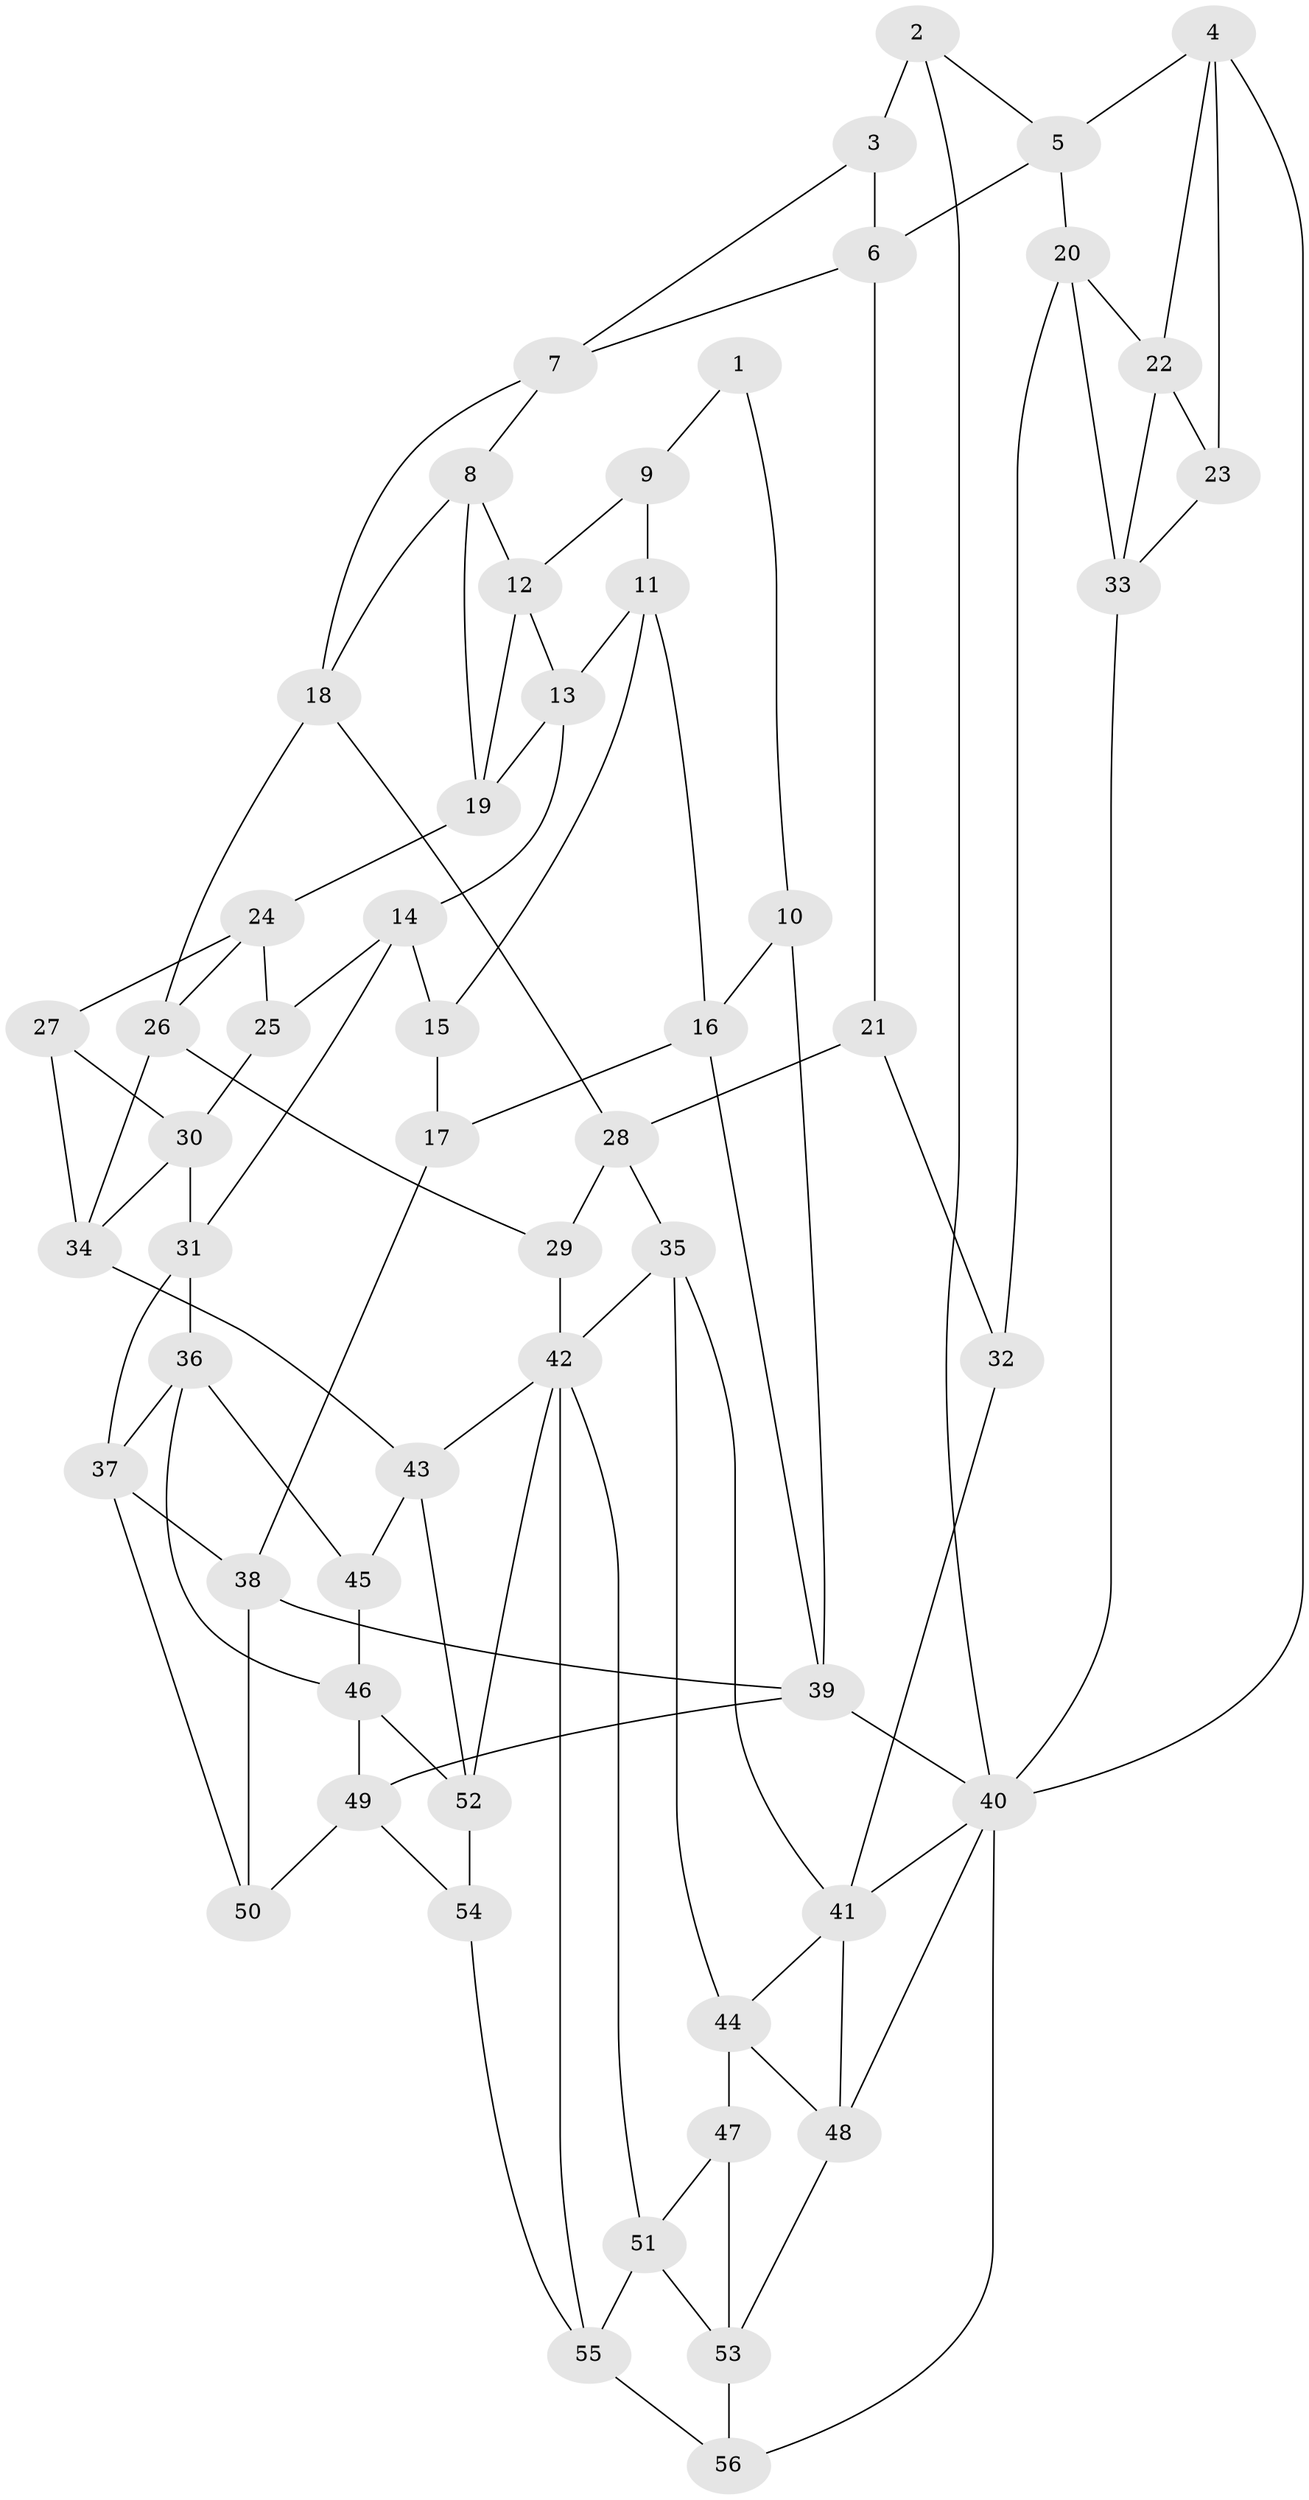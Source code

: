 // original degree distribution, {3: 0.026785714285714284, 4: 0.21428571428571427, 6: 0.21428571428571427, 5: 0.5446428571428571}
// Generated by graph-tools (version 1.1) at 2025/27/03/09/25 03:27:13]
// undirected, 56 vertices, 106 edges
graph export_dot {
graph [start="1"]
  node [color=gray90,style=filled];
  1;
  2;
  3;
  4;
  5;
  6;
  7;
  8;
  9;
  10;
  11;
  12;
  13;
  14;
  15;
  16;
  17;
  18;
  19;
  20;
  21;
  22;
  23;
  24;
  25;
  26;
  27;
  28;
  29;
  30;
  31;
  32;
  33;
  34;
  35;
  36;
  37;
  38;
  39;
  40;
  41;
  42;
  43;
  44;
  45;
  46;
  47;
  48;
  49;
  50;
  51;
  52;
  53;
  54;
  55;
  56;
  1 -- 9 [weight=1.0];
  1 -- 10 [weight=1.0];
  2 -- 3 [weight=2.0];
  2 -- 5 [weight=1.0];
  2 -- 40 [weight=1.0];
  3 -- 6 [weight=1.0];
  3 -- 7 [weight=1.0];
  4 -- 5 [weight=1.0];
  4 -- 22 [weight=1.0];
  4 -- 23 [weight=1.0];
  4 -- 40 [weight=1.0];
  5 -- 6 [weight=1.0];
  5 -- 20 [weight=1.0];
  6 -- 7 [weight=1.0];
  6 -- 21 [weight=1.0];
  7 -- 8 [weight=1.0];
  7 -- 18 [weight=1.0];
  8 -- 12 [weight=1.0];
  8 -- 18 [weight=1.0];
  8 -- 19 [weight=1.0];
  9 -- 11 [weight=1.0];
  9 -- 12 [weight=1.0];
  10 -- 16 [weight=1.0];
  10 -- 39 [weight=1.0];
  11 -- 13 [weight=1.0];
  11 -- 15 [weight=1.0];
  11 -- 16 [weight=1.0];
  12 -- 13 [weight=1.0];
  12 -- 19 [weight=1.0];
  13 -- 14 [weight=1.0];
  13 -- 19 [weight=1.0];
  14 -- 15 [weight=1.0];
  14 -- 25 [weight=1.0];
  14 -- 31 [weight=1.0];
  15 -- 17 [weight=2.0];
  16 -- 17 [weight=1.0];
  16 -- 39 [weight=1.0];
  17 -- 38 [weight=1.0];
  18 -- 26 [weight=1.0];
  18 -- 28 [weight=1.0];
  19 -- 24 [weight=1.0];
  20 -- 22 [weight=1.0];
  20 -- 32 [weight=1.0];
  20 -- 33 [weight=1.0];
  21 -- 28 [weight=1.0];
  21 -- 32 [weight=1.0];
  22 -- 23 [weight=1.0];
  22 -- 33 [weight=1.0];
  23 -- 33 [weight=1.0];
  24 -- 25 [weight=1.0];
  24 -- 26 [weight=1.0];
  24 -- 27 [weight=1.0];
  25 -- 30 [weight=1.0];
  26 -- 29 [weight=1.0];
  26 -- 34 [weight=1.0];
  27 -- 30 [weight=1.0];
  27 -- 34 [weight=1.0];
  28 -- 29 [weight=1.0];
  28 -- 35 [weight=1.0];
  29 -- 42 [weight=1.0];
  30 -- 31 [weight=1.0];
  30 -- 34 [weight=1.0];
  31 -- 36 [weight=1.0];
  31 -- 37 [weight=1.0];
  32 -- 41 [weight=2.0];
  33 -- 40 [weight=1.0];
  34 -- 43 [weight=1.0];
  35 -- 41 [weight=1.0];
  35 -- 42 [weight=1.0];
  35 -- 44 [weight=1.0];
  36 -- 37 [weight=1.0];
  36 -- 45 [weight=1.0];
  36 -- 46 [weight=1.0];
  37 -- 38 [weight=1.0];
  37 -- 50 [weight=1.0];
  38 -- 39 [weight=1.0];
  38 -- 50 [weight=1.0];
  39 -- 40 [weight=2.0];
  39 -- 49 [weight=1.0];
  40 -- 41 [weight=1.0];
  40 -- 48 [weight=1.0];
  40 -- 56 [weight=1.0];
  41 -- 44 [weight=1.0];
  41 -- 48 [weight=1.0];
  42 -- 43 [weight=1.0];
  42 -- 51 [weight=1.0];
  42 -- 52 [weight=1.0];
  42 -- 55 [weight=1.0];
  43 -- 45 [weight=2.0];
  43 -- 52 [weight=1.0];
  44 -- 47 [weight=2.0];
  44 -- 48 [weight=1.0];
  45 -- 46 [weight=1.0];
  46 -- 49 [weight=1.0];
  46 -- 52 [weight=1.0];
  47 -- 51 [weight=1.0];
  47 -- 53 [weight=1.0];
  48 -- 53 [weight=1.0];
  49 -- 50 [weight=1.0];
  49 -- 54 [weight=1.0];
  51 -- 53 [weight=1.0];
  51 -- 55 [weight=1.0];
  52 -- 54 [weight=1.0];
  53 -- 56 [weight=1.0];
  54 -- 55 [weight=1.0];
  55 -- 56 [weight=1.0];
}
